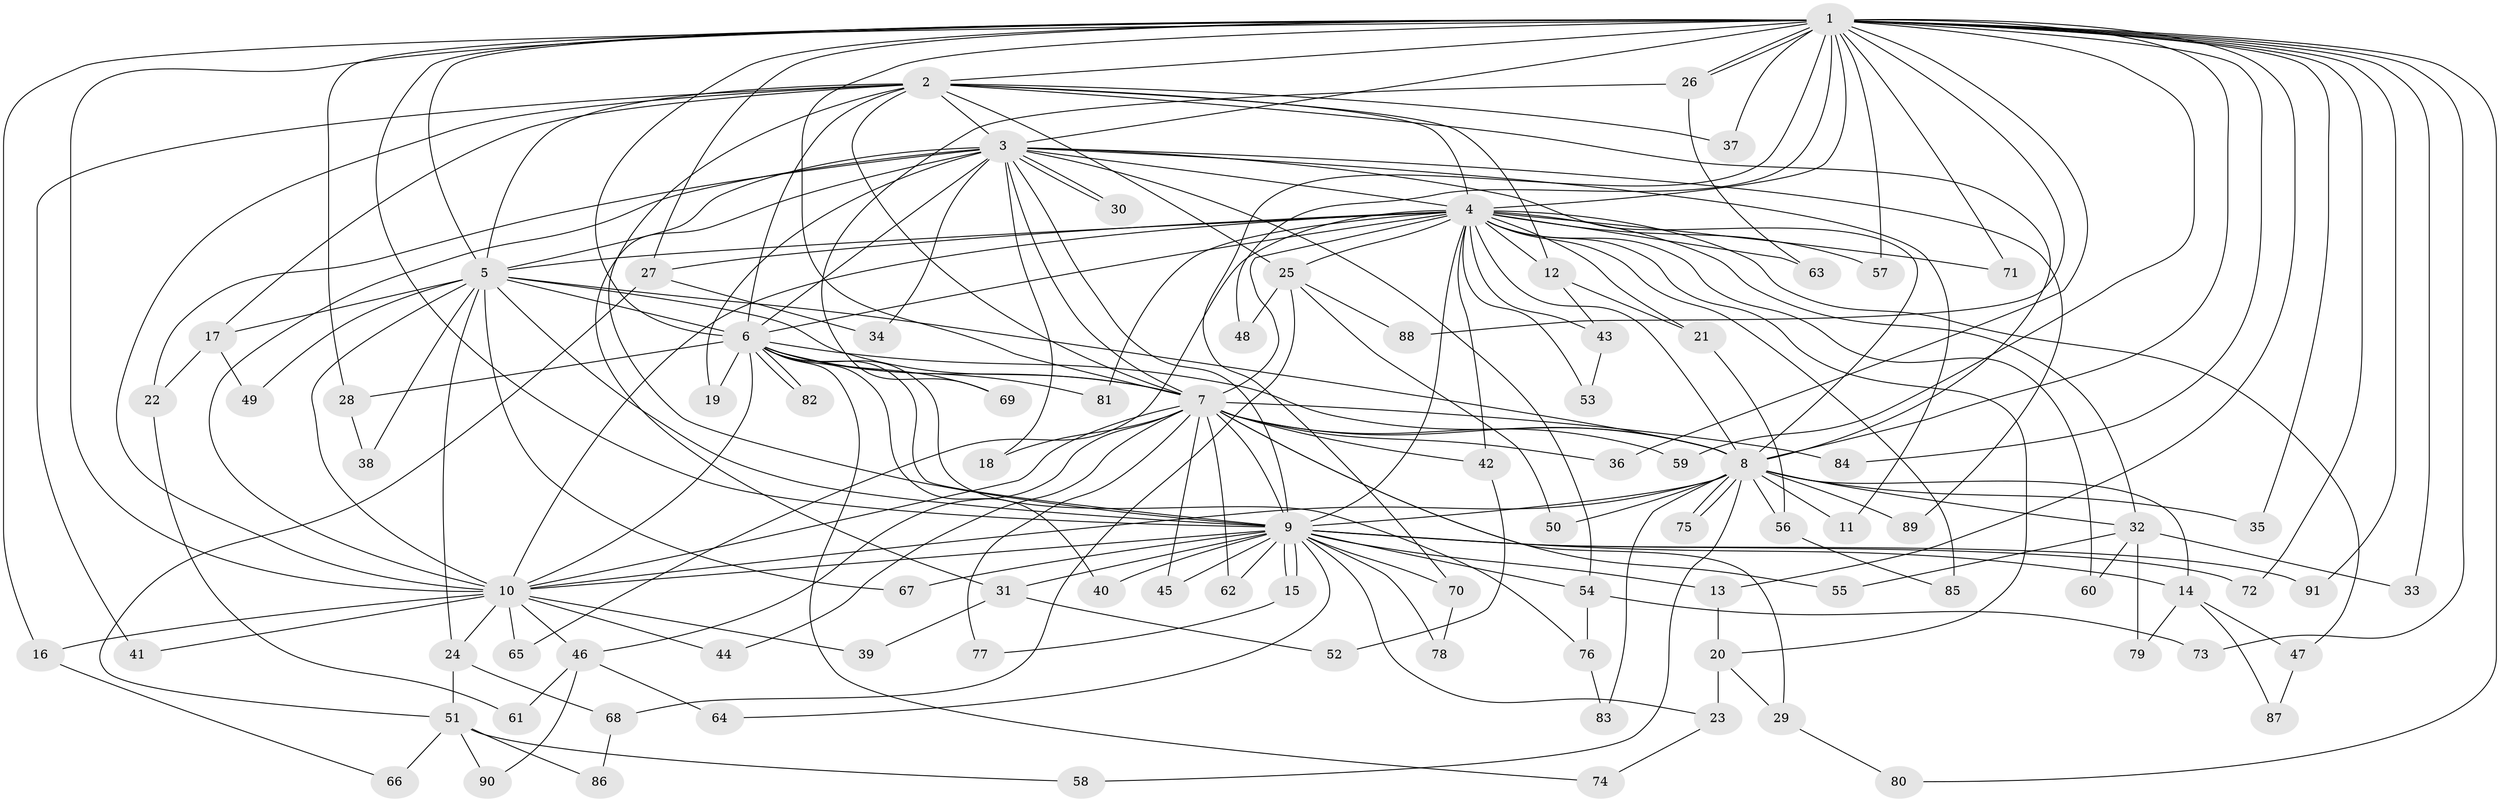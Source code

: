 // coarse degree distribution, {2: 0.3333333333333333, 13: 0.02564102564102564, 1: 0.07692307692307693, 4: 0.05128205128205128, 12: 0.02564102564102564, 3: 0.15384615384615385, 14: 0.05128205128205128, 5: 0.15384615384615385, 20: 0.02564102564102564, 17: 0.02564102564102564, 18: 0.02564102564102564, 6: 0.02564102564102564, 15: 0.02564102564102564}
// Generated by graph-tools (version 1.1) at 2025/36/03/04/25 23:36:22]
// undirected, 91 vertices, 207 edges
graph export_dot {
  node [color=gray90,style=filled];
  1;
  2;
  3;
  4;
  5;
  6;
  7;
  8;
  9;
  10;
  11;
  12;
  13;
  14;
  15;
  16;
  17;
  18;
  19;
  20;
  21;
  22;
  23;
  24;
  25;
  26;
  27;
  28;
  29;
  30;
  31;
  32;
  33;
  34;
  35;
  36;
  37;
  38;
  39;
  40;
  41;
  42;
  43;
  44;
  45;
  46;
  47;
  48;
  49;
  50;
  51;
  52;
  53;
  54;
  55;
  56;
  57;
  58;
  59;
  60;
  61;
  62;
  63;
  64;
  65;
  66;
  67;
  68;
  69;
  70;
  71;
  72;
  73;
  74;
  75;
  76;
  77;
  78;
  79;
  80;
  81;
  82;
  83;
  84;
  85;
  86;
  87;
  88;
  89;
  90;
  91;
  1 -- 2;
  1 -- 3;
  1 -- 4;
  1 -- 5;
  1 -- 6;
  1 -- 7;
  1 -- 8;
  1 -- 9;
  1 -- 10;
  1 -- 13;
  1 -- 16;
  1 -- 26;
  1 -- 26;
  1 -- 27;
  1 -- 28;
  1 -- 33;
  1 -- 35;
  1 -- 36;
  1 -- 37;
  1 -- 48;
  1 -- 57;
  1 -- 59;
  1 -- 70;
  1 -- 71;
  1 -- 72;
  1 -- 73;
  1 -- 80;
  1 -- 84;
  1 -- 88;
  1 -- 91;
  2 -- 3;
  2 -- 4;
  2 -- 5;
  2 -- 6;
  2 -- 7;
  2 -- 8;
  2 -- 9;
  2 -- 10;
  2 -- 12;
  2 -- 17;
  2 -- 25;
  2 -- 37;
  2 -- 41;
  3 -- 4;
  3 -- 5;
  3 -- 6;
  3 -- 7;
  3 -- 8;
  3 -- 9;
  3 -- 10;
  3 -- 11;
  3 -- 18;
  3 -- 19;
  3 -- 22;
  3 -- 30;
  3 -- 30;
  3 -- 31;
  3 -- 34;
  3 -- 54;
  3 -- 89;
  4 -- 5;
  4 -- 6;
  4 -- 7;
  4 -- 8;
  4 -- 9;
  4 -- 10;
  4 -- 12;
  4 -- 20;
  4 -- 21;
  4 -- 25;
  4 -- 27;
  4 -- 32;
  4 -- 42;
  4 -- 43;
  4 -- 47;
  4 -- 53;
  4 -- 57;
  4 -- 60;
  4 -- 63;
  4 -- 65;
  4 -- 71;
  4 -- 81;
  4 -- 85;
  5 -- 6;
  5 -- 7;
  5 -- 8;
  5 -- 9;
  5 -- 10;
  5 -- 17;
  5 -- 24;
  5 -- 38;
  5 -- 49;
  5 -- 67;
  6 -- 7;
  6 -- 8;
  6 -- 9;
  6 -- 10;
  6 -- 19;
  6 -- 28;
  6 -- 40;
  6 -- 69;
  6 -- 74;
  6 -- 76;
  6 -- 81;
  6 -- 82;
  6 -- 82;
  7 -- 8;
  7 -- 9;
  7 -- 10;
  7 -- 18;
  7 -- 29;
  7 -- 36;
  7 -- 42;
  7 -- 44;
  7 -- 45;
  7 -- 46;
  7 -- 55;
  7 -- 59;
  7 -- 62;
  7 -- 77;
  7 -- 84;
  8 -- 9;
  8 -- 10;
  8 -- 11;
  8 -- 14;
  8 -- 32;
  8 -- 35;
  8 -- 50;
  8 -- 56;
  8 -- 58;
  8 -- 75;
  8 -- 75;
  8 -- 83;
  8 -- 89;
  9 -- 10;
  9 -- 13;
  9 -- 14;
  9 -- 15;
  9 -- 15;
  9 -- 23;
  9 -- 31;
  9 -- 40;
  9 -- 45;
  9 -- 54;
  9 -- 62;
  9 -- 64;
  9 -- 67;
  9 -- 70;
  9 -- 72;
  9 -- 78;
  9 -- 91;
  10 -- 16;
  10 -- 24;
  10 -- 39;
  10 -- 41;
  10 -- 44;
  10 -- 46;
  10 -- 65;
  12 -- 21;
  12 -- 43;
  13 -- 20;
  14 -- 47;
  14 -- 79;
  14 -- 87;
  15 -- 77;
  16 -- 66;
  17 -- 22;
  17 -- 49;
  20 -- 23;
  20 -- 29;
  21 -- 56;
  22 -- 61;
  23 -- 74;
  24 -- 51;
  24 -- 68;
  25 -- 48;
  25 -- 50;
  25 -- 68;
  25 -- 88;
  26 -- 63;
  26 -- 69;
  27 -- 34;
  27 -- 51;
  28 -- 38;
  29 -- 80;
  31 -- 39;
  31 -- 52;
  32 -- 33;
  32 -- 55;
  32 -- 60;
  32 -- 79;
  42 -- 52;
  43 -- 53;
  46 -- 61;
  46 -- 64;
  46 -- 90;
  47 -- 87;
  51 -- 58;
  51 -- 66;
  51 -- 86;
  51 -- 90;
  54 -- 73;
  54 -- 76;
  56 -- 85;
  68 -- 86;
  70 -- 78;
  76 -- 83;
}
